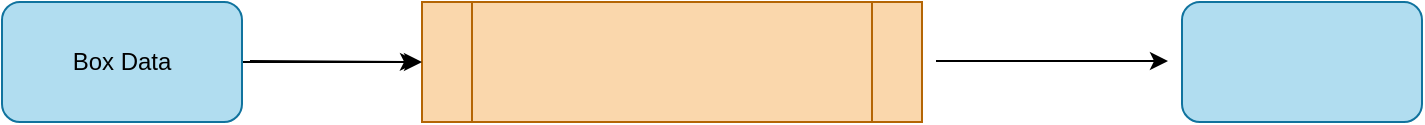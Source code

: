 <mxfile version="13.5.7" type="github"><diagram id="3A6RKJzFKx5PtQhUgDnG" name="Page-1"><mxGraphModel dx="782" dy="468" grid="1" gridSize="10" guides="1" tooltips="1" connect="1" arrows="1" fold="1" page="1" pageScale="1" pageWidth="850" pageHeight="1100" math="0" shadow="0"><root><mxCell id="0"/><mxCell id="1" parent="0"/><mxCell id="6wwjX84bpmB_rtb-NdGz-2" value="" style="shape=process;whiteSpace=wrap;html=1;backgroundOutline=1;fillColor=#fad7ac;strokeColor=#b46504;" vertex="1" parent="1"><mxGeometry x="220" y="100" width="250" height="60" as="geometry"/></mxCell><mxCell id="6wwjX84bpmB_rtb-NdGz-3" value="" style="rounded=1;whiteSpace=wrap;html=1;fillColor=#b1ddf0;strokeColor=#10739e;" vertex="1" parent="1"><mxGeometry x="600" y="100" width="120" height="60" as="geometry"/></mxCell><mxCell id="6wwjX84bpmB_rtb-NdGz-9" value="" style="edgeStyle=orthogonalEdgeStyle;rounded=0;orthogonalLoop=1;jettySize=auto;html=1;" edge="1" parent="1" source="6wwjX84bpmB_rtb-NdGz-4" target="6wwjX84bpmB_rtb-NdGz-2"><mxGeometry relative="1" as="geometry"/></mxCell><mxCell id="6wwjX84bpmB_rtb-NdGz-4" value="Box Data" style="rounded=1;whiteSpace=wrap;html=1;fillColor=#b1ddf0;strokeColor=#10739e;" vertex="1" parent="1"><mxGeometry x="10" y="100" width="120" height="60" as="geometry"/></mxCell><mxCell id="6wwjX84bpmB_rtb-NdGz-8" value="" style="endArrow=classic;html=1;" edge="1" parent="1"><mxGeometry width="50" height="50" relative="1" as="geometry"><mxPoint x="134" y="129.5" as="sourcePoint"/><mxPoint x="218" y="130" as="targetPoint"/></mxGeometry></mxCell><mxCell id="6wwjX84bpmB_rtb-NdGz-10" value="" style="edgeStyle=orthogonalEdgeStyle;rounded=0;orthogonalLoop=1;jettySize=auto;html=1;" edge="1" parent="1"><mxGeometry relative="1" as="geometry"><mxPoint x="477" y="129.5" as="sourcePoint"/><mxPoint x="593" y="129.5" as="targetPoint"/><Array as="points"><mxPoint x="503" y="129.5"/></Array></mxGeometry></mxCell></root></mxGraphModel></diagram></mxfile>